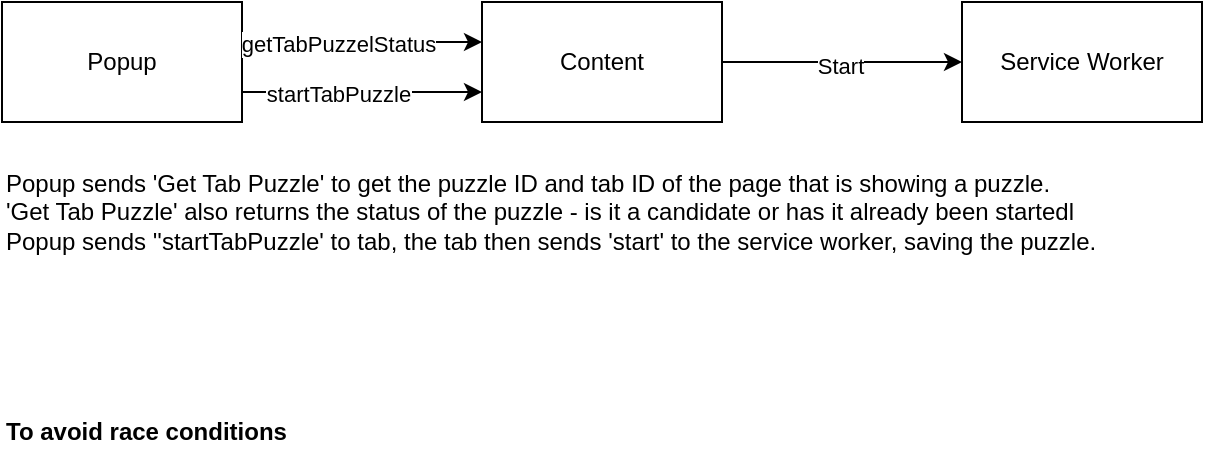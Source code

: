 <mxfile version="22.0.3" type="device">
  <diagram name="Page-1" id="ihIug6mnemJ0ZzTTOfuD">
    <mxGraphModel dx="1306" dy="836" grid="1" gridSize="10" guides="1" tooltips="1" connect="1" arrows="1" fold="1" page="1" pageScale="1" pageWidth="1169" pageHeight="827" math="0" shadow="0">
      <root>
        <mxCell id="0" />
        <mxCell id="1" parent="0" />
        <mxCell id="IcsYvZiyQTi8RG28U916-4" style="edgeStyle=orthogonalEdgeStyle;rounded=0;orthogonalLoop=1;jettySize=auto;html=1;entryX=0;entryY=0.75;entryDx=0;entryDy=0;exitX=1;exitY=0.75;exitDx=0;exitDy=0;" edge="1" parent="1" source="IcsYvZiyQTi8RG28U916-1" target="IcsYvZiyQTi8RG28U916-2">
          <mxGeometry relative="1" as="geometry" />
        </mxCell>
        <mxCell id="IcsYvZiyQTi8RG28U916-6" value="startTabPuzzle" style="edgeLabel;html=1;align=center;verticalAlign=middle;resizable=0;points=[];" vertex="1" connectable="0" parent="IcsYvZiyQTi8RG28U916-4">
          <mxGeometry x="-0.2" y="-1" relative="1" as="geometry">
            <mxPoint as="offset" />
          </mxGeometry>
        </mxCell>
        <mxCell id="IcsYvZiyQTi8RG28U916-1" value="Popup" style="rounded=0;whiteSpace=wrap;html=1;" vertex="1" parent="1">
          <mxGeometry x="80" y="80" width="120" height="60" as="geometry" />
        </mxCell>
        <mxCell id="IcsYvZiyQTi8RG28U916-5" style="edgeStyle=orthogonalEdgeStyle;rounded=0;orthogonalLoop=1;jettySize=auto;html=1;" edge="1" parent="1" source="IcsYvZiyQTi8RG28U916-2" target="IcsYvZiyQTi8RG28U916-3">
          <mxGeometry relative="1" as="geometry" />
        </mxCell>
        <mxCell id="IcsYvZiyQTi8RG28U916-7" value="Start" style="edgeLabel;html=1;align=center;verticalAlign=middle;resizable=0;points=[];" vertex="1" connectable="0" parent="IcsYvZiyQTi8RG28U916-5">
          <mxGeometry x="-0.017" y="-2" relative="1" as="geometry">
            <mxPoint as="offset" />
          </mxGeometry>
        </mxCell>
        <mxCell id="IcsYvZiyQTi8RG28U916-2" value="Content" style="rounded=0;whiteSpace=wrap;html=1;" vertex="1" parent="1">
          <mxGeometry x="320" y="80" width="120" height="60" as="geometry" />
        </mxCell>
        <mxCell id="IcsYvZiyQTi8RG28U916-3" value="Service Worker" style="rounded=0;whiteSpace=wrap;html=1;" vertex="1" parent="1">
          <mxGeometry x="560" y="80" width="120" height="60" as="geometry" />
        </mxCell>
        <mxCell id="IcsYvZiyQTi8RG28U916-8" value="Popup sends &#39;Get Tab Puzzle&#39; to get the puzzle ID and tab ID of the page that is showing a puzzle.&lt;br&gt;&#39;Get Tab Puzzle&#39; also returns the status of the puzzle - is it a candidate or has it already been startedl&lt;br&gt;Popup sends &#39;&#39;startTabPuzzle&#39; to tab, the tab then sends &#39;start&#39; to the service worker, saving the puzzle." style="text;html=1;strokeColor=none;fillColor=none;align=left;verticalAlign=middle;whiteSpace=wrap;rounded=0;" vertex="1" parent="1">
          <mxGeometry x="80" y="170" width="600" height="30" as="geometry" />
        </mxCell>
        <mxCell id="IcsYvZiyQTi8RG28U916-10" style="edgeStyle=orthogonalEdgeStyle;rounded=0;orthogonalLoop=1;jettySize=auto;html=1;entryX=0;entryY=0.75;entryDx=0;entryDy=0;exitX=1;exitY=0.75;exitDx=0;exitDy=0;" edge="1" parent="1">
          <mxGeometry relative="1" as="geometry">
            <mxPoint x="200" y="100" as="sourcePoint" />
            <mxPoint x="320" y="100" as="targetPoint" />
          </mxGeometry>
        </mxCell>
        <mxCell id="IcsYvZiyQTi8RG28U916-11" value="getTabPuzzelStatus" style="edgeLabel;html=1;align=center;verticalAlign=middle;resizable=0;points=[];" vertex="1" connectable="0" parent="IcsYvZiyQTi8RG28U916-10">
          <mxGeometry x="-0.2" y="-1" relative="1" as="geometry">
            <mxPoint as="offset" />
          </mxGeometry>
        </mxCell>
        <mxCell id="IcsYvZiyQTi8RG28U916-15" value="To avoid race conditions" style="text;html=1;strokeColor=none;fillColor=none;align=left;verticalAlign=middle;whiteSpace=wrap;rounded=0;fontStyle=1" vertex="1" parent="1">
          <mxGeometry x="80" y="280" width="520" height="30" as="geometry" />
        </mxCell>
      </root>
    </mxGraphModel>
  </diagram>
</mxfile>
